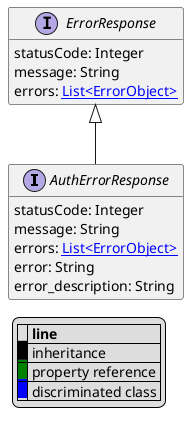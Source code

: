 @startuml

hide empty fields
hide empty methods
legend
|= |= line |
|<back:black>   </back>| inheritance |
|<back:green>   </back>| property reference |
|<back:blue>   </back>| discriminated class |
endlegend
interface AuthErrorResponse [[AuthErrorResponse.svg]] extends ErrorResponse {
    statusCode: Integer
    message: String
    errors: [[ErrorObject.svg List<ErrorObject>]]
    error: String
    error_description: String
}
interface ErrorResponse [[ErrorResponse.svg]]  {
    statusCode: Integer
    message: String
    errors: [[ErrorObject.svg List<ErrorObject>]]
}





@enduml
